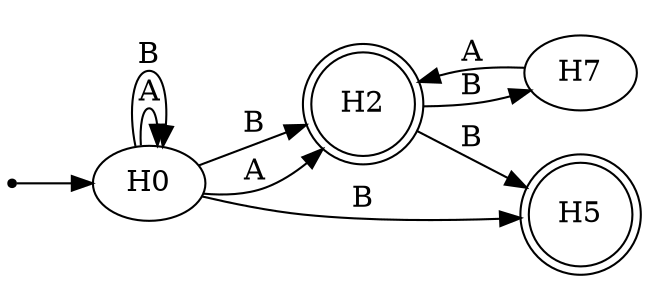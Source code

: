 digraph {
	graph [rankdir=LR]
	ini [shape=point]
	H0
	ini -> H0
	H2 [shape=doublecircle]
	H5 [shape=doublecircle]
	H7
	H0 -> H0 [label=A]
	H0 -> H2 [label=B]
	H0 -> H0 [label=B]
	H2 -> H5 [label=B]
	H0 -> H2 [label=A]
	H0 -> H5 [label=B]
	H2 -> H7 [label=B]
	H7 -> H2 [label=A]
}
